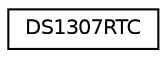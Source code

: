 digraph "Graphical Class Hierarchy"
{
  edge [fontname="Helvetica",fontsize="10",labelfontname="Helvetica",labelfontsize="10"];
  node [fontname="Helvetica",fontsize="10",shape=record];
  rankdir="LR";
  Node0 [label="DS1307RTC",height=0.2,width=0.4,color="black", fillcolor="white", style="filled",URL="$class_d_s1307_r_t_c.html"];
}

